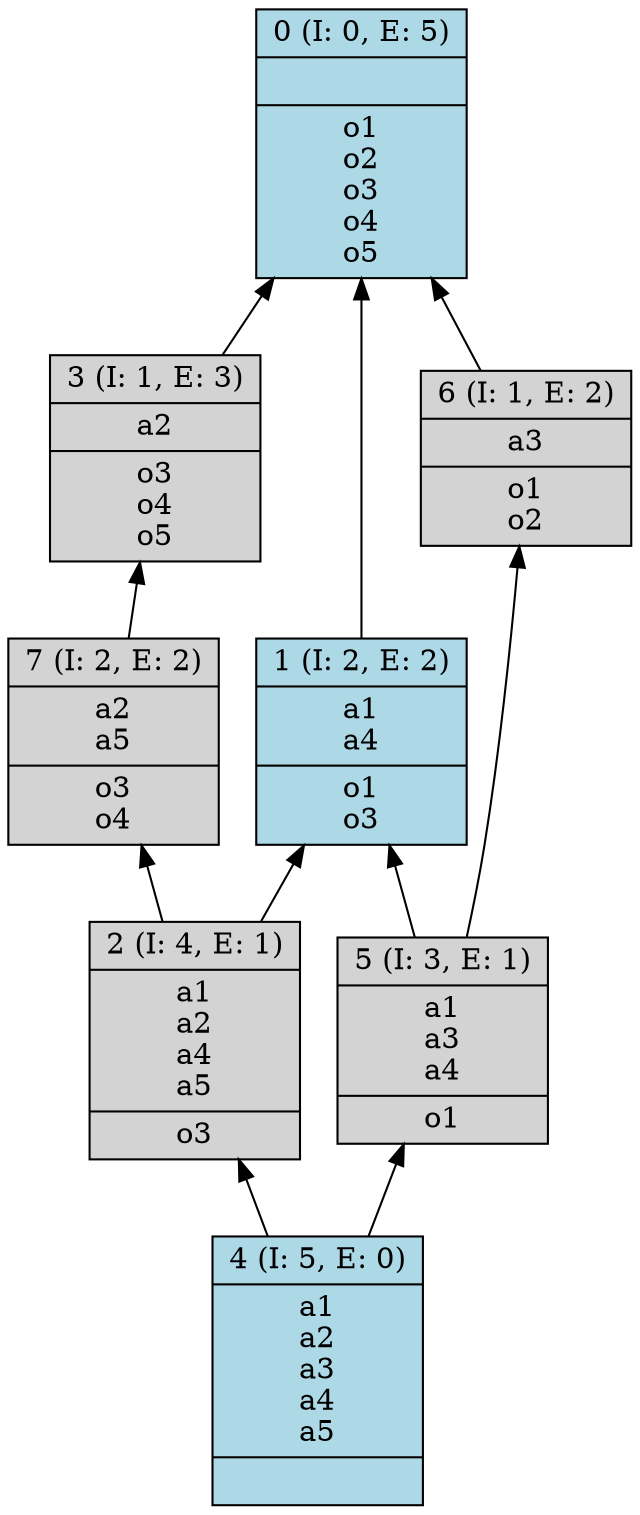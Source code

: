 digraph G { 
	rankdir=BT;
0 [shape=record,style=filled,fillcolor=lightblue,label="{0 (I: 0, E: 5)||o1\no2\no3\no4\no5\n}"];
1 [shape=record,style=filled,fillcolor=lightblue,label="{1 (I: 2, E: 2)|a1\na4\n|o1\no3\n}"];
2 [shape=record,style=filled,label="{2 (I: 4, E: 1)|a1\na2\na4\na5\n|o3\n}"];
3 [shape=record,style=filled,label="{3 (I: 1, E: 3)|a2\n|o3\no4\no5\n}"];
4 [shape=record,style=filled,fillcolor=lightblue,label="{4 (I: 5, E: 0)|a1\na2\na3\na4\na5\n|}"];
5 [shape=record,style=filled,label="{5 (I: 3, E: 1)|a1\na3\na4\n|o1\n}"];
6 [shape=record,style=filled,label="{6 (I: 1, E: 2)|a3\n|o1\no2\n}"];
7 [shape=record,style=filled,label="{7 (I: 2, E: 2)|a2\na5\n|o3\no4\n}"];
	1 -> 0
	2 -> 1
	2 -> 7
	3 -> 0
	4 -> 2
	4 -> 5
	5 -> 1
	5 -> 6
	6 -> 0
	7 -> 3
}